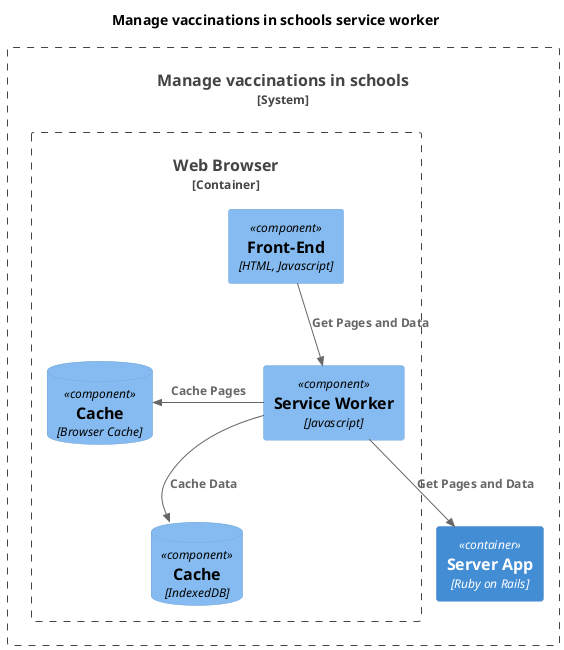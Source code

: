 @startuml

title Manage vaccinations in schools service worker

!include <C4/C4_Component.puml>

LAYOUT_TOP_DOWN()

System_Boundary(manage, "Manage vaccinations in schools") {
  Container_Boundary(browser, "Web Browser") {
    Component(frontend, "Front-End", "HTML, Javascript")
    Component(serviceWorker, "Service Worker", "Javascript")
    ComponentDb(indexedDB, "Cache", "IndexedDB")
    ComponentDb(cacheDB, "Cache", "Browser Cache")
  }

  Container(server, "Server App", "Ruby on Rails")
}

Lay_D(cacheDB, indexedDB)
Rel(frontend, serviceWorker, "Get Pages and Data")
Rel(serviceWorker, indexedDB, "Cache Data")
Rel_L(serviceWorker, cacheDB, "Cache Pages")
Rel(serviceWorker, server, "Get Pages and Data")

@enduml

